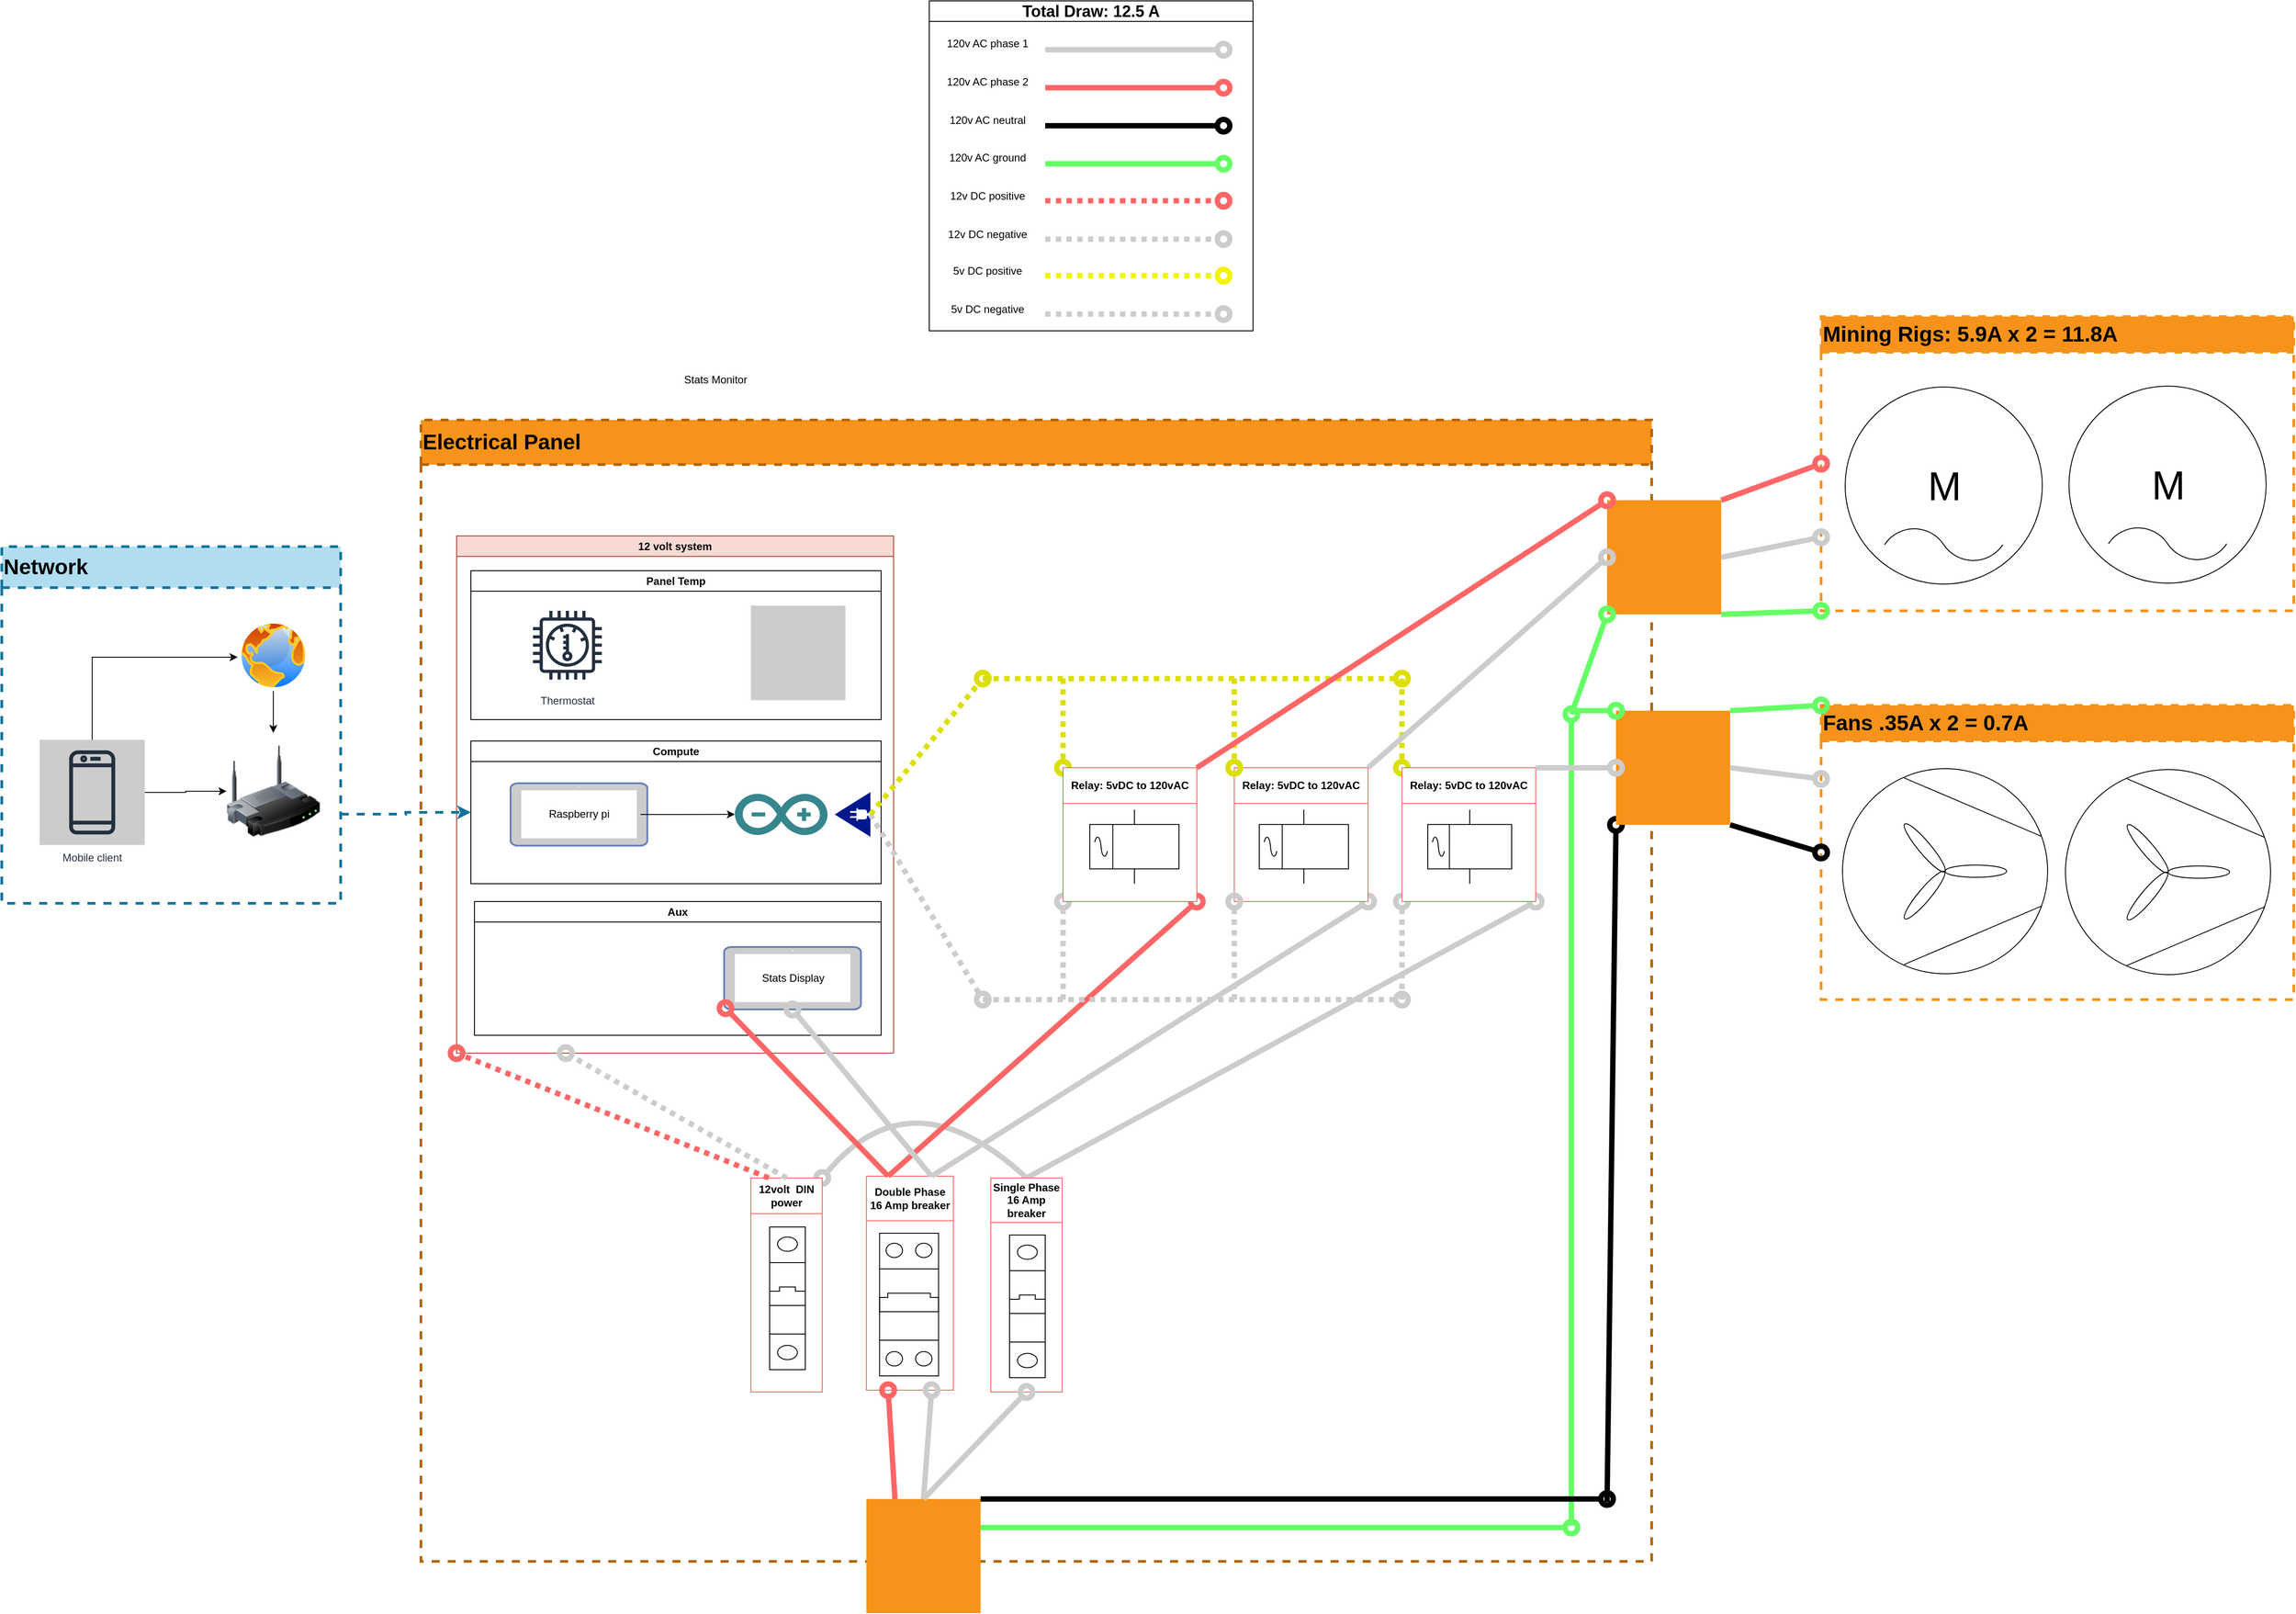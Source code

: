 <mxfile version="22.1.8" type="github">
  <diagram name="Page-1" id="OB3lblQsoEeNs6UiwVJ4">
    <mxGraphModel dx="6115" dy="4398" grid="1" gridSize="10" guides="1" tooltips="1" connect="1" arrows="1" fold="0" page="1" pageScale="1" pageWidth="850" pageHeight="1100" math="0" shadow="0">
      <root>
        <mxCell id="0" />
        <mxCell id="1" parent="0" />
        <mxCell id="lbqxTx1LKzCst7jdHqX2-164" value="&lt;b style=&quot;border-color: var(--border-color); font-size: 18px;&quot;&gt;Total Draw: 12.5 A&lt;/b&gt;" style="swimlane;whiteSpace=wrap;html=1;container=0;swimlaneFillColor=default;movable=0;resizable=0;rotatable=0;deletable=0;editable=0;locked=1;connectable=0;" vertex="1" parent="1">
          <mxGeometry x="-840" y="-1320" width="363" height="370" as="geometry" />
        </mxCell>
        <mxCell id="lbqxTx1LKzCst7jdHqX2-200" value="&lt;font style=&quot;font-size: 24px;&quot;&gt;Electrical Panel&lt;/font&gt;" style="swimlane;whiteSpace=wrap;html=1;dashed=1;strokeColor=#b46504;strokeWidth=3;align=left;swimlaneFillColor=default;startSize=50;fillColor=#F7931A;movable=1;resizable=1;rotatable=1;deletable=1;editable=1;locked=0;connectable=1;" vertex="1" parent="1">
          <mxGeometry x="-1410" y="-850" width="1380" height="1280" as="geometry" />
        </mxCell>
        <mxCell id="lbqxTx1LKzCst7jdHqX2-257" value="" style="edgeStyle=none;orthogonalLoop=1;jettySize=auto;html=1;rounded=0;endArrow=oval;startSize=14;endSize=14;sourcePerimeterSpacing=8;targetPerimeterSpacing=8;curved=1;strokeWidth=6;endFill=0;fillColor=none;strokeColor=#CCCCCC;shadow=0;entryX=1;entryY=0;entryDx=0;entryDy=0;exitX=0.5;exitY=0;exitDx=0;exitDy=0;" edge="1" parent="lbqxTx1LKzCst7jdHqX2-200" source="lbqxTx1LKzCst7jdHqX2-246" target="lbqxTx1LKzCst7jdHqX2-225">
          <mxGeometry width="140" relative="1" as="geometry">
            <mxPoint x="284" y="830" as="sourcePoint" />
            <mxPoint x="70" y="600" as="targetPoint" />
            <Array as="points">
              <mxPoint x="550" y="730" />
            </Array>
          </mxGeometry>
        </mxCell>
        <mxCell id="lbqxTx1LKzCst7jdHqX2-222" value="12 volt system" style="swimlane;whiteSpace=wrap;html=1;strokeColor=#ae4132;fillColor=#fad9d5;swimlaneFillColor=default;movable=1;resizable=1;rotatable=1;deletable=1;editable=1;locked=0;connectable=1;" vertex="1" parent="lbqxTx1LKzCst7jdHqX2-200">
          <mxGeometry x="40" y="130" width="490" height="580" as="geometry" />
        </mxCell>
        <mxCell id="lbqxTx1LKzCst7jdHqX2-198" value="Panel Temp" style="swimlane;whiteSpace=wrap;html=1;container=0;" vertex="1" parent="lbqxTx1LKzCst7jdHqX2-222">
          <mxGeometry x="16" y="39" width="460" height="167.05" as="geometry" />
        </mxCell>
        <mxCell id="lbqxTx1LKzCst7jdHqX2-199" value="Thermostat" style="sketch=0;outlineConnect=0;fontColor=#232F3E;gradientColor=none;strokeColor=#232F3E;fillColor=#ffffff;dashed=0;verticalLabelPosition=bottom;verticalAlign=top;align=center;html=1;fontSize=12;fontStyle=0;aspect=fixed;shape=mxgraph.aws4.resourceIcon;resIcon=mxgraph.aws4.thermostat;container=0;" vertex="1" parent="lbqxTx1LKzCst7jdHqX2-198">
          <mxGeometry x="60" y="35.3" width="96.45" height="96.45" as="geometry" />
        </mxCell>
        <mxCell id="lbqxTx1LKzCst7jdHqX2-175" value="" style="shape=image;html=1;verticalAlign=top;verticalLabelPosition=bottom;labelBackgroundColor=#ffffff;imageAspect=0;aspect=fixed;image=https://cdn1.iconfinder.com/data/icons/bootstrap-vol-2/16/fan-128.png;imageBackground=#CCCCCC;container=0;" vertex="1" parent="lbqxTx1LKzCst7jdHqX2-198">
          <mxGeometry x="314" y="39.22" width="106" height="106" as="geometry" />
        </mxCell>
        <mxCell id="lbqxTx1LKzCst7jdHqX2-197" value="" style="group" vertex="1" connectable="0" parent="lbqxTx1LKzCst7jdHqX2-222">
          <mxGeometry x="16" y="230" width="460" height="160" as="geometry" />
        </mxCell>
        <mxCell id="lbqxTx1LKzCst7jdHqX2-112" value="" style="dashed=0;outlineConnect=0;html=1;align=center;labelPosition=center;verticalLabelPosition=bottom;verticalAlign=top;shape=mxgraph.weblogos.arduino;fillColor=#36868D;strokeColor=none" vertex="1" parent="lbqxTx1LKzCst7jdHqX2-197">
          <mxGeometry x="296" y="59.24" width="103.93" height="46.24" as="geometry" />
        </mxCell>
        <mxCell id="lbqxTx1LKzCst7jdHqX2-193" value="Compute" style="swimlane;whiteSpace=wrap;html=1;" vertex="1" parent="lbqxTx1LKzCst7jdHqX2-197">
          <mxGeometry width="460.0" height="160" as="geometry" />
        </mxCell>
        <mxCell id="lbqxTx1LKzCst7jdHqX2-191" value="" style="sketch=0;aspect=fixed;pointerEvents=1;shadow=0;dashed=0;html=1;strokeColor=none;labelPosition=center;verticalLabelPosition=bottom;verticalAlign=top;align=center;fillColor=#00188D;shape=mxgraph.mscae.enterprise.plug_and_play;rotation=-180;" vertex="1" parent="lbqxTx1LKzCst7jdHqX2-193">
          <mxGeometry x="408.0" y="57.36" width="40" height="50" as="geometry" />
        </mxCell>
        <mxCell id="lbqxTx1LKzCst7jdHqX2-182" value="" style="group" vertex="1" connectable="0" parent="lbqxTx1LKzCst7jdHqX2-197">
          <mxGeometry x="44.511" y="47.36" width="153.333" height="70" as="geometry" />
        </mxCell>
        <mxCell id="lbqxTx1LKzCst7jdHqX2-180" value="" style="fontColor=#0066CC;verticalAlign=top;verticalLabelPosition=bottom;labelPosition=center;align=center;html=1;outlineConnect=0;fillColor=#CCCCCC;strokeColor=#6881B3;gradientColor=none;gradientDirection=north;strokeWidth=2;shape=mxgraph.networks.tablet;movable=1;resizable=1;rotatable=1;deletable=1;editable=1;locked=0;connectable=1;" vertex="1" parent="lbqxTx1LKzCst7jdHqX2-182">
          <mxGeometry width="153.333" height="70" as="geometry" />
        </mxCell>
        <mxCell id="lbqxTx1LKzCst7jdHqX2-181" value="Raspberry pi" style="text;html=1;align=center;verticalAlign=middle;resizable=1;points=[];autosize=1;strokeColor=none;fillColor=none;movable=1;rotatable=1;deletable=1;editable=1;locked=0;connectable=1;" vertex="1" parent="lbqxTx1LKzCst7jdHqX2-182">
          <mxGeometry x="7.667" y="20" width="138.0" height="30" as="geometry" />
        </mxCell>
        <mxCell id="lbqxTx1LKzCst7jdHqX2-183" style="edgeStyle=orthogonalEdgeStyle;rounded=0;orthogonalLoop=1;jettySize=auto;html=1;" edge="1" parent="lbqxTx1LKzCst7jdHqX2-197" source="lbqxTx1LKzCst7jdHqX2-181" target="lbqxTx1LKzCst7jdHqX2-112">
          <mxGeometry relative="1" as="geometry" />
        </mxCell>
        <mxCell id="lbqxTx1LKzCst7jdHqX2-232" value="" style="group" vertex="1" connectable="0" parent="lbqxTx1LKzCst7jdHqX2-222">
          <mxGeometry x="20" y="410" width="456" height="150" as="geometry" />
        </mxCell>
        <mxCell id="lbqxTx1LKzCst7jdHqX2-228" value="Aux" style="swimlane;whiteSpace=wrap;html=1;" vertex="1" parent="lbqxTx1LKzCst7jdHqX2-232">
          <mxGeometry width="456.0" height="150" as="geometry" />
        </mxCell>
        <mxCell id="lbqxTx1LKzCst7jdHqX2-286" value="" style="group" vertex="1" connectable="0" parent="lbqxTx1LKzCst7jdHqX2-228">
          <mxGeometry x="280.001" y="51" width="153.333" height="70" as="geometry" />
        </mxCell>
        <mxCell id="lbqxTx1LKzCst7jdHqX2-287" value="" style="fontColor=#0066CC;verticalAlign=top;verticalLabelPosition=bottom;labelPosition=center;align=center;html=1;outlineConnect=0;fillColor=#CCCCCC;strokeColor=#6881B3;gradientColor=none;gradientDirection=north;strokeWidth=2;shape=mxgraph.networks.tablet;movable=1;resizable=1;rotatable=1;deletable=1;editable=1;locked=0;connectable=1;" vertex="1" parent="lbqxTx1LKzCst7jdHqX2-286">
          <mxGeometry width="153.333" height="70" as="geometry" />
        </mxCell>
        <mxCell id="lbqxTx1LKzCst7jdHqX2-288" value="Stats Display" style="text;html=1;align=center;verticalAlign=middle;resizable=1;points=[];autosize=1;strokeColor=none;fillColor=none;movable=1;rotatable=1;deletable=1;editable=1;locked=0;connectable=1;" vertex="1" parent="lbqxTx1LKzCst7jdHqX2-286">
          <mxGeometry x="31.667" y="20" width="90" height="30" as="geometry" />
        </mxCell>
        <mxCell id="lbqxTx1LKzCst7jdHqX2-53" value="" style="edgeStyle=none;orthogonalLoop=1;jettySize=auto;html=1;rounded=0;endArrow=oval;startSize=14;endSize=14;sourcePerimeterSpacing=8;targetPerimeterSpacing=8;curved=1;strokeWidth=6;endFill=0;strokeColor=#CCCCCC;fillColor=#f5f5f5;dashed=1;entryX=0;entryY=1;entryDx=0;entryDy=0;dashPattern=1 1;" edge="1" parent="lbqxTx1LKzCst7jdHqX2-200" target="lbqxTx1LKzCst7jdHqX2-260">
          <mxGeometry width="140" relative="1" as="geometry">
            <mxPoint x="720" y="650" as="sourcePoint" />
            <mxPoint x="920" y="781.76" as="targetPoint" />
            <Array as="points" />
          </mxGeometry>
        </mxCell>
        <mxCell id="lbqxTx1LKzCst7jdHqX2-55" value="" style="edgeStyle=none;orthogonalLoop=1;jettySize=auto;html=1;rounded=0;endArrow=oval;startSize=14;endSize=14;sourcePerimeterSpacing=8;targetPerimeterSpacing=8;curved=1;strokeWidth=6;endFill=0;strokeColor=#CCCCCC;fillColor=#f5f5f5;dashed=1;entryX=0;entryY=1;entryDx=0;entryDy=0;dashPattern=1 1;" edge="1" parent="lbqxTx1LKzCst7jdHqX2-200" target="lbqxTx1LKzCst7jdHqX2-275">
          <mxGeometry width="140" relative="1" as="geometry">
            <mxPoint x="1100" y="650" as="sourcePoint" />
            <mxPoint x="1316" y="671.76" as="targetPoint" />
            <Array as="points" />
          </mxGeometry>
        </mxCell>
        <mxCell id="lbqxTx1LKzCst7jdHqX2-56" value="" style="edgeStyle=none;orthogonalLoop=1;jettySize=auto;html=1;rounded=0;endArrow=oval;startSize=14;endSize=14;sourcePerimeterSpacing=8;targetPerimeterSpacing=8;curved=1;strokeWidth=6;endFill=0;strokeColor=#DCDF01;fillColor=#f5f5f5;dashed=1;entryX=0;entryY=0;entryDx=0;entryDy=0;dashPattern=1 1;" edge="1" parent="lbqxTx1LKzCst7jdHqX2-200" target="lbqxTx1LKzCst7jdHqX2-260">
          <mxGeometry width="140" relative="1" as="geometry">
            <mxPoint x="720" y="290" as="sourcePoint" />
            <mxPoint x="818" y="740.76" as="targetPoint" />
            <Array as="points" />
          </mxGeometry>
        </mxCell>
        <mxCell id="lbqxTx1LKzCst7jdHqX2-60" value="" style="edgeStyle=none;orthogonalLoop=1;jettySize=auto;html=1;rounded=0;endArrow=oval;startSize=14;endSize=14;sourcePerimeterSpacing=8;targetPerimeterSpacing=8;curved=1;strokeWidth=6;endFill=0;strokeColor=#DCDF01;fillColor=#f5f5f5;dashed=1;entryX=0;entryY=0;entryDx=0;entryDy=0;dashPattern=1 1;" edge="1" parent="lbqxTx1LKzCst7jdHqX2-200" target="lbqxTx1LKzCst7jdHqX2-275">
          <mxGeometry width="140" relative="1" as="geometry">
            <mxPoint x="1100" y="290" as="sourcePoint" />
            <mxPoint x="1214" y="671.76" as="targetPoint" />
            <Array as="points" />
          </mxGeometry>
        </mxCell>
        <mxCell id="lbqxTx1LKzCst7jdHqX2-41" value="" style="edgeStyle=none;orthogonalLoop=1;jettySize=auto;html=1;rounded=0;endArrow=oval;startSize=14;endSize=14;sourcePerimeterSpacing=8;targetPerimeterSpacing=8;curved=1;strokeWidth=6;endFill=0;fillColor=none;strokeColor=#CCCCCC;shadow=0;exitX=0.5;exitY=0;exitDx=0;exitDy=0;entryX=1;entryY=1;entryDx=0;entryDy=0;" edge="1" parent="lbqxTx1LKzCst7jdHqX2-200" source="lbqxTx1LKzCst7jdHqX2-246" target="lbqxTx1LKzCst7jdHqX2-275">
          <mxGeometry width="140" relative="1" as="geometry">
            <mxPoint x="1294.91" y="943" as="sourcePoint" />
            <mxPoint x="1190" y="580" as="targetPoint" />
            <Array as="points" />
          </mxGeometry>
        </mxCell>
        <mxCell id="lbqxTx1LKzCst7jdHqX2-245" value="" style="group" vertex="1" connectable="0" parent="lbqxTx1LKzCst7jdHqX2-200">
          <mxGeometry x="639" y="850" width="80" height="240" as="geometry" />
        </mxCell>
        <mxCell id="lbqxTx1LKzCst7jdHqX2-246" value="Single Phase&lt;br&gt;16 Amp breaker" style="swimlane;whiteSpace=wrap;html=1;startSize=50;fillColor=default;strokeColor=#FF6666;swimlaneFillColor=default;" vertex="1" parent="lbqxTx1LKzCst7jdHqX2-245">
          <mxGeometry width="80" height="240" as="geometry" />
        </mxCell>
        <mxCell id="lbqxTx1LKzCst7jdHqX2-247" value="" style="verticalLabelPosition=bottom;dashed=0;shadow=0;html=1;align=center;verticalAlign=top;shape=mxgraph.cabinets.cb_1p;fillColor=default;strokeColor=default;swimlaneFillColor=default;" vertex="1" parent="lbqxTx1LKzCst7jdHqX2-245">
          <mxGeometry x="21" y="64" width="40" height="160" as="geometry" />
        </mxCell>
        <mxCell id="lbqxTx1LKzCst7jdHqX2-248" value="0" style="group" vertex="1" connectable="0" parent="lbqxTx1LKzCst7jdHqX2-200">
          <mxGeometry x="497.52" y="848" width="97.48" height="240" as="geometry" />
        </mxCell>
        <mxCell id="lbqxTx1LKzCst7jdHqX2-249" value="Double Phase&lt;br&gt;16 Amp breaker" style="swimlane;whiteSpace=wrap;html=1;startSize=50;fillColor=default;strokeColor=#FF6666;swimlaneFillColor=default;" vertex="1" parent="lbqxTx1LKzCst7jdHqX2-248">
          <mxGeometry x="2" width="97.48" height="240" as="geometry" />
        </mxCell>
        <mxCell id="lbqxTx1LKzCst7jdHqX2-37" value="" style="edgeStyle=none;orthogonalLoop=1;jettySize=auto;html=1;rounded=0;endArrow=oval;startSize=14;endSize=14;sourcePerimeterSpacing=8;targetPerimeterSpacing=8;curved=1;strokeWidth=6;endFill=0;fillColor=none;strokeColor=#FF6666;shadow=0;exitX=0.25;exitY=0;exitDx=0;exitDy=0;entryX=1;entryY=1;entryDx=0;entryDy=0;" edge="1" parent="lbqxTx1LKzCst7jdHqX2-200" source="lbqxTx1LKzCst7jdHqX2-249" target="lbqxTx1LKzCst7jdHqX2-260">
          <mxGeometry width="140" relative="1" as="geometry">
            <mxPoint x="950" y="975" as="sourcePoint" />
            <mxPoint x="760" y="590" as="targetPoint" />
            <Array as="points" />
          </mxGeometry>
        </mxCell>
        <mxCell id="lbqxTx1LKzCst7jdHqX2-38" value="" style="edgeStyle=none;orthogonalLoop=1;jettySize=auto;html=1;rounded=0;endArrow=oval;startSize=14;endSize=14;sourcePerimeterSpacing=8;targetPerimeterSpacing=8;curved=1;strokeWidth=6;endFill=0;fillColor=none;strokeColor=#CCCCCC;shadow=0;exitX=0.75;exitY=0;exitDx=0;exitDy=0;entryX=1;entryY=1;entryDx=0;entryDy=0;" edge="1" parent="lbqxTx1LKzCst7jdHqX2-200" source="lbqxTx1LKzCst7jdHqX2-249" target="lbqxTx1LKzCst7jdHqX2-271">
          <mxGeometry width="140" relative="1" as="geometry">
            <mxPoint x="990" y="980" as="sourcePoint" />
            <mxPoint x="1100" y="880" as="targetPoint" />
            <Array as="points" />
          </mxGeometry>
        </mxCell>
        <mxCell id="lbqxTx1LKzCst7jdHqX2-241" value="" style="group" vertex="1" connectable="0" parent="lbqxTx1LKzCst7jdHqX2-200">
          <mxGeometry x="370" y="850" width="80" height="240" as="geometry" />
        </mxCell>
        <mxCell id="lbqxTx1LKzCst7jdHqX2-225" value="12volt&amp;nbsp; DIN power" style="swimlane;whiteSpace=wrap;html=1;startSize=40;fillColor=default;strokeColor=#FF6666;swimlaneFillColor=default;" vertex="1" parent="lbqxTx1LKzCst7jdHqX2-241">
          <mxGeometry width="80" height="240" as="geometry" />
        </mxCell>
        <mxCell id="lbqxTx1LKzCst7jdHqX2-238" value="" style="verticalLabelPosition=bottom;dashed=0;shadow=0;html=1;align=center;verticalAlign=top;shape=mxgraph.cabinets.cb_1p;fillColor=default;strokeColor=default;swimlaneFillColor=default;" vertex="1" parent="lbqxTx1LKzCst7jdHqX2-241">
          <mxGeometry x="21" y="55" width="40" height="160" as="geometry" />
        </mxCell>
        <mxCell id="lbqxTx1LKzCst7jdHqX2-258" value="" style="edgeStyle=none;orthogonalLoop=1;jettySize=auto;html=1;rounded=0;endArrow=oval;startSize=14;endSize=14;sourcePerimeterSpacing=8;targetPerimeterSpacing=8;curved=1;strokeWidth=6;endFill=0;strokeColor=#FF6666;fillColor=#f5f5f5;dashed=1;dashPattern=1 1;exitX=0.25;exitY=0;exitDx=0;exitDy=0;entryX=0;entryY=1;entryDx=0;entryDy=0;" edge="1" parent="lbqxTx1LKzCst7jdHqX2-200" source="lbqxTx1LKzCst7jdHqX2-225" target="lbqxTx1LKzCst7jdHqX2-222">
          <mxGeometry width="140" relative="1" as="geometry">
            <mxPoint x="90" y="790" as="sourcePoint" />
            <mxPoint x="120" y="680" as="targetPoint" />
            <Array as="points" />
          </mxGeometry>
        </mxCell>
        <mxCell id="lbqxTx1LKzCst7jdHqX2-259" value="" style="edgeStyle=none;orthogonalLoop=1;jettySize=auto;html=1;rounded=0;endArrow=oval;startSize=14;endSize=14;sourcePerimeterSpacing=8;targetPerimeterSpacing=8;curved=1;strokeWidth=6;endFill=0;strokeColor=#CCCCCC;fillColor=#f5f5f5;dashed=1;dashPattern=1 1;exitX=0.5;exitY=0;exitDx=0;exitDy=0;entryX=0.25;entryY=1;entryDx=0;entryDy=0;" edge="1" parent="lbqxTx1LKzCst7jdHqX2-200" source="lbqxTx1LKzCst7jdHqX2-225" target="lbqxTx1LKzCst7jdHqX2-222">
          <mxGeometry width="140" relative="1" as="geometry">
            <mxPoint x="200" y="735.88" as="sourcePoint" />
            <mxPoint x="160" y="670" as="targetPoint" />
            <Array as="points" />
          </mxGeometry>
        </mxCell>
        <mxCell id="lbqxTx1LKzCst7jdHqX2-260" value="Relay: 5vDC to 120vAC" style="swimlane;whiteSpace=wrap;html=1;startSize=40;swimlaneFillColor=default;strokeColor=#FF6666;" vertex="1" parent="lbqxTx1LKzCst7jdHqX2-200">
          <mxGeometry x="720" y="390" width="150" height="150" as="geometry" />
        </mxCell>
        <mxCell id="lbqxTx1LKzCst7jdHqX2-271" value="Relay: 5vDC to 120vAC" style="swimlane;whiteSpace=wrap;html=1;startSize=40;swimlaneFillColor=default;strokeColor=#FF6666;" vertex="1" parent="lbqxTx1LKzCst7jdHqX2-200">
          <mxGeometry x="912" y="390" width="150" height="150" as="geometry" />
        </mxCell>
        <mxCell id="lbqxTx1LKzCst7jdHqX2-272" value="" style="pointerEvents=1;verticalLabelPosition=bottom;shadow=0;dashed=0;align=center;html=1;verticalAlign=top;shape=mxgraph.electrical.electro-mechanical.relay;swimlaneFillColor=default;strokeColor=#000000;" vertex="1" parent="lbqxTx1LKzCst7jdHqX2-200">
          <mxGeometry x="940" y="437" width="100" height="83" as="geometry" />
        </mxCell>
        <mxCell id="lbqxTx1LKzCst7jdHqX2-273" value="" style="edgeStyle=none;orthogonalLoop=1;jettySize=auto;html=1;rounded=0;endArrow=oval;startSize=14;endSize=14;sourcePerimeterSpacing=8;targetPerimeterSpacing=8;curved=1;strokeWidth=6;endFill=0;strokeColor=#DCDF01;fillColor=#f5f5f5;dashed=1;entryX=0;entryY=0;entryDx=0;entryDy=0;dashPattern=1 1;" edge="1" parent="lbqxTx1LKzCst7jdHqX2-200" target="lbqxTx1LKzCst7jdHqX2-271">
          <mxGeometry width="140" relative="1" as="geometry">
            <mxPoint x="912" y="290" as="sourcePoint" />
            <mxPoint x="922" y="330" as="targetPoint" />
            <Array as="points" />
          </mxGeometry>
        </mxCell>
        <mxCell id="lbqxTx1LKzCst7jdHqX2-274" value="" style="edgeStyle=none;orthogonalLoop=1;jettySize=auto;html=1;rounded=0;endArrow=oval;startSize=14;endSize=14;sourcePerimeterSpacing=8;targetPerimeterSpacing=8;curved=1;strokeWidth=6;endFill=0;strokeColor=#CCCCCC;fillColor=#f5f5f5;dashed=1;entryX=0;entryY=1;entryDx=0;entryDy=0;dashPattern=1 1;" edge="1" parent="lbqxTx1LKzCst7jdHqX2-200" target="lbqxTx1LKzCst7jdHqX2-271">
          <mxGeometry width="140" relative="1" as="geometry">
            <mxPoint x="912" y="650" as="sourcePoint" />
            <mxPoint x="712" y="550" as="targetPoint" />
            <Array as="points" />
          </mxGeometry>
        </mxCell>
        <mxCell id="lbqxTx1LKzCst7jdHqX2-275" value="Relay: 5vDC to 120vAC" style="swimlane;whiteSpace=wrap;html=1;startSize=40;swimlaneFillColor=default;strokeColor=#FF6666;" vertex="1" parent="lbqxTx1LKzCst7jdHqX2-200">
          <mxGeometry x="1100" y="390" width="150" height="150" as="geometry" />
        </mxCell>
        <mxCell id="lbqxTx1LKzCst7jdHqX2-276" value="" style="pointerEvents=1;verticalLabelPosition=bottom;shadow=0;dashed=0;align=center;html=1;verticalAlign=top;shape=mxgraph.electrical.electro-mechanical.relay;swimlaneFillColor=default;strokeColor=#000000;" vertex="1" parent="lbqxTx1LKzCst7jdHqX2-200">
          <mxGeometry x="1129" y="437" width="94" height="83" as="geometry" />
        </mxCell>
        <mxCell id="lbqxTx1LKzCst7jdHqX2-277" value="" style="edgeStyle=none;orthogonalLoop=1;jettySize=auto;html=1;rounded=0;endArrow=oval;startSize=14;endSize=14;sourcePerimeterSpacing=8;targetPerimeterSpacing=8;curved=1;strokeWidth=6;endFill=0;strokeColor=#DCDF01;fillColor=#f5f5f5;dashed=1;dashPattern=1 1;" edge="1" parent="lbqxTx1LKzCst7jdHqX2-200">
          <mxGeometry width="140" relative="1" as="geometry">
            <mxPoint x="630" y="290" as="sourcePoint" />
            <mxPoint x="1100" y="290" as="targetPoint" />
            <Array as="points" />
          </mxGeometry>
        </mxCell>
        <mxCell id="lbqxTx1LKzCst7jdHqX2-278" value="" style="edgeStyle=none;orthogonalLoop=1;jettySize=auto;html=1;rounded=0;endArrow=oval;startSize=14;endSize=14;sourcePerimeterSpacing=8;targetPerimeterSpacing=8;curved=1;strokeWidth=6;endFill=0;strokeColor=#CCCCCC;fillColor=#f5f5f5;dashed=1;dashPattern=1 1;" edge="1" parent="lbqxTx1LKzCst7jdHqX2-200">
          <mxGeometry width="140" relative="1" as="geometry">
            <mxPoint x="630" y="650" as="sourcePoint" />
            <mxPoint x="1100" y="650" as="targetPoint" />
            <Array as="points" />
          </mxGeometry>
        </mxCell>
        <mxCell id="lbqxTx1LKzCst7jdHqX2-279" value="" style="edgeStyle=none;orthogonalLoop=1;jettySize=auto;html=1;rounded=0;endArrow=oval;startSize=14;endSize=14;sourcePerimeterSpacing=8;targetPerimeterSpacing=8;curved=1;strokeWidth=6;endFill=0;strokeColor=#CCCCCC;fillColor=#f5f5f5;dashed=1;dashPattern=1 1;exitX=0;exitY=0.5;exitDx=0;exitDy=0;exitPerimeter=0;" edge="1" parent="lbqxTx1LKzCst7jdHqX2-200" source="lbqxTx1LKzCst7jdHqX2-191">
          <mxGeometry width="140" relative="1" as="geometry">
            <mxPoint x="730" y="660" as="sourcePoint" />
            <mxPoint x="630" y="650" as="targetPoint" />
            <Array as="points" />
          </mxGeometry>
        </mxCell>
        <mxCell id="lbqxTx1LKzCst7jdHqX2-280" value="" style="edgeStyle=none;orthogonalLoop=1;jettySize=auto;html=1;rounded=0;endArrow=oval;startSize=14;endSize=14;sourcePerimeterSpacing=8;targetPerimeterSpacing=8;curved=1;strokeWidth=6;endFill=0;strokeColor=#DCDF01;fillColor=#f5f5f5;dashed=1;dashPattern=1 1;exitX=0;exitY=0.5;exitDx=0;exitDy=0;exitPerimeter=0;" edge="1" parent="lbqxTx1LKzCst7jdHqX2-200" source="lbqxTx1LKzCst7jdHqX2-191">
          <mxGeometry width="140" relative="1" as="geometry">
            <mxPoint x="640" y="300" as="sourcePoint" />
            <mxPoint x="630" y="290" as="targetPoint" />
            <Array as="points" />
          </mxGeometry>
        </mxCell>
        <mxCell id="lbqxTx1LKzCst7jdHqX2-289" value="" style="edgeStyle=none;orthogonalLoop=1;jettySize=auto;html=1;rounded=0;endArrow=oval;startSize=14;endSize=14;sourcePerimeterSpacing=8;targetPerimeterSpacing=8;curved=1;strokeWidth=6;endFill=0;fillColor=none;strokeColor=#FF6666;shadow=0;entryX=0.01;entryY=0.98;entryDx=0;entryDy=0;entryPerimeter=0;exitX=0.25;exitY=0;exitDx=0;exitDy=0;" edge="1" parent="lbqxTx1LKzCst7jdHqX2-200" source="lbqxTx1LKzCst7jdHqX2-249" target="lbqxTx1LKzCst7jdHqX2-287">
          <mxGeometry width="140" relative="1" as="geometry">
            <mxPoint x="270" y="840" as="sourcePoint" />
            <mxPoint x="880" y="550" as="targetPoint" />
            <Array as="points" />
          </mxGeometry>
        </mxCell>
        <mxCell id="lbqxTx1LKzCst7jdHqX2-290" value="" style="edgeStyle=none;orthogonalLoop=1;jettySize=auto;html=1;rounded=0;endArrow=oval;startSize=14;endSize=14;sourcePerimeterSpacing=8;targetPerimeterSpacing=8;curved=1;strokeWidth=6;endFill=0;fillColor=none;strokeColor=#CCCCCC;shadow=0;entryX=0.5;entryY=1;entryDx=0;entryDy=0;entryPerimeter=0;exitX=0.75;exitY=0;exitDx=0;exitDy=0;" edge="1" parent="lbqxTx1LKzCst7jdHqX2-200" source="lbqxTx1LKzCst7jdHqX2-249" target="lbqxTx1LKzCst7jdHqX2-287">
          <mxGeometry width="140" relative="1" as="geometry">
            <mxPoint x="320" y="830" as="sourcePoint" />
            <mxPoint x="1072" y="550" as="targetPoint" />
            <Array as="points" />
          </mxGeometry>
        </mxCell>
        <mxCell id="lbqxTx1LKzCst7jdHqX2-234" value="" style="shape=image;html=1;verticalAlign=top;verticalLabelPosition=bottom;imageAspect=0;aspect=fixed;image=https://cdn1.iconfinder.com/data/icons/science-technology-outline-24-px/24/Electrical_plug_plug_plug_connector_plug_in_power_plug-128.png;imageBackground=#F7931A;" vertex="1" parent="lbqxTx1LKzCst7jdHqX2-200">
          <mxGeometry x="499.52" y="1210" width="128" height="128" as="geometry" />
        </mxCell>
        <mxCell id="lbqxTx1LKzCst7jdHqX2-18" value="" style="edgeStyle=none;orthogonalLoop=1;jettySize=auto;html=1;rounded=0;endArrow=oval;startSize=14;endSize=14;sourcePerimeterSpacing=8;targetPerimeterSpacing=8;curved=1;strokeWidth=6;endFill=0;fillColor=none;strokeColor=#CCCCCC;shadow=0;entryX=0.75;entryY=1;entryDx=0;entryDy=0;exitX=0.5;exitY=0;exitDx=0;exitDy=0;" edge="1" parent="lbqxTx1LKzCst7jdHqX2-200" source="lbqxTx1LKzCst7jdHqX2-234" target="lbqxTx1LKzCst7jdHqX2-249">
          <mxGeometry width="140" relative="1" as="geometry">
            <mxPoint x="990" y="1270" as="sourcePoint" />
            <mxPoint x="991" y="1170" as="targetPoint" />
            <Array as="points" />
          </mxGeometry>
        </mxCell>
        <mxCell id="lbqxTx1LKzCst7jdHqX2-16" value="" style="edgeStyle=none;orthogonalLoop=1;jettySize=auto;html=1;rounded=0;endArrow=oval;startSize=14;endSize=14;sourcePerimeterSpacing=8;targetPerimeterSpacing=8;curved=1;strokeWidth=6;endFill=0;fillColor=none;strokeColor=#FF6666;shadow=0;entryX=0.25;entryY=1;entryDx=0;entryDy=0;exitX=0.25;exitY=0;exitDx=0;exitDy=0;" edge="1" parent="lbqxTx1LKzCst7jdHqX2-200" source="lbqxTx1LKzCst7jdHqX2-234" target="lbqxTx1LKzCst7jdHqX2-249">
          <mxGeometry width="140" relative="1" as="geometry">
            <mxPoint x="950" y="1230" as="sourcePoint" />
            <mxPoint x="950" y="1170" as="targetPoint" />
            <Array as="points" />
          </mxGeometry>
        </mxCell>
        <mxCell id="lbqxTx1LKzCst7jdHqX2-21" value="" style="edgeStyle=none;orthogonalLoop=1;jettySize=auto;html=1;rounded=0;endArrow=oval;startSize=14;endSize=14;sourcePerimeterSpacing=8;targetPerimeterSpacing=8;curved=1;strokeWidth=6;endFill=0;fillColor=none;strokeColor=#CCCCCC;shadow=0;entryX=0.5;entryY=1;entryDx=0;entryDy=0;exitX=0.5;exitY=0;exitDx=0;exitDy=0;" edge="1" parent="lbqxTx1LKzCst7jdHqX2-200" source="lbqxTx1LKzCst7jdHqX2-234" target="lbqxTx1LKzCst7jdHqX2-246">
          <mxGeometry width="140" relative="1" as="geometry">
            <mxPoint x="1294" y="1270" as="sourcePoint" />
            <mxPoint x="1290" y="1150" as="targetPoint" />
            <Array as="points" />
          </mxGeometry>
        </mxCell>
        <mxCell id="lbqxTx1LKzCst7jdHqX2-46" value="" style="edgeStyle=none;orthogonalLoop=1;jettySize=auto;html=1;rounded=0;endArrow=oval;startSize=14;endSize=14;sourcePerimeterSpacing=8;targetPerimeterSpacing=8;curved=1;strokeWidth=6;endFill=0;strokeColor=#000000;fillColor=#f5f5f5;entryX=0;entryY=1;entryDx=0;entryDy=0;" edge="1" parent="1" target="lbqxTx1LKzCst7jdHqX2-235">
          <mxGeometry width="140" relative="1" as="geometry">
            <mxPoint x="-80" y="363.72" as="sourcePoint" />
            <mxPoint x="-80" y="-480.0" as="targetPoint" />
            <Array as="points" />
          </mxGeometry>
        </mxCell>
        <mxCell id="lbqxTx1LKzCst7jdHqX2-50" value="" style="edgeStyle=none;orthogonalLoop=1;jettySize=auto;html=1;rounded=0;endArrow=oval;startSize=14;endSize=14;sourcePerimeterSpacing=8;targetPerimeterSpacing=8;curved=1;strokeWidth=6;endFill=0;strokeColor=#66FF66;fillColor=#f5f5f5;exitX=1;exitY=0.25;exitDx=0;exitDy=0;" edge="1" parent="1" source="lbqxTx1LKzCst7jdHqX2-234">
          <mxGeometry width="140" relative="1" as="geometry">
            <mxPoint x="12" y="500" as="sourcePoint" />
            <mxPoint x="-120" y="392" as="targetPoint" />
            <Array as="points" />
          </mxGeometry>
        </mxCell>
        <mxCell id="lbqxTx1LKzCst7jdHqX2-233" value="" style="group;movable=1;resizable=1;rotatable=1;deletable=1;editable=1;locked=0;connectable=1;" vertex="1" connectable="0" parent="1">
          <mxGeometry x="-1880" y="-708" width="380" height="400" as="geometry" />
        </mxCell>
        <mxCell id="lbqxTx1LKzCst7jdHqX2-209" value="&lt;font style=&quot;font-size: 24px;&quot;&gt;Network&lt;/font&gt;" style="swimlane;whiteSpace=wrap;html=1;dashed=1;strokeColor=#10739e;strokeWidth=3;align=left;swimlaneFillColor=default;startSize=46;fillColor=#b1ddf0;movable=1;resizable=1;rotatable=1;deletable=1;editable=1;locked=0;connectable=1;" vertex="1" parent="lbqxTx1LKzCst7jdHqX2-233">
          <mxGeometry width="380" height="400" as="geometry" />
        </mxCell>
        <mxCell id="lbqxTx1LKzCst7jdHqX2-188" style="edgeStyle=orthogonalEdgeStyle;rounded=0;orthogonalLoop=1;jettySize=auto;html=1;entryX=0;entryY=0.5;entryDx=0;entryDy=0;movable=1;resizable=1;rotatable=1;deletable=1;editable=1;locked=0;connectable=1;" edge="1" parent="lbqxTx1LKzCst7jdHqX2-233">
          <mxGeometry relative="1" as="geometry">
            <mxPoint x="101.385" y="218.673" as="sourcePoint" />
            <mxPoint x="264.48" y="124.0" as="targetPoint" />
            <Array as="points">
              <mxPoint x="101" y="124" />
            </Array>
          </mxGeometry>
        </mxCell>
        <mxCell id="lbqxTx1LKzCst7jdHqX2-171" value="Mobile client" style="sketch=0;outlineConnect=0;fontColor=#232F3E;gradientColor=none;strokeColor=#232F3E;fillColor=#CCCCCC;dashed=0;verticalLabelPosition=bottom;verticalAlign=top;align=center;html=1;fontSize=12;fontStyle=0;aspect=fixed;shape=mxgraph.aws4.resourceIcon;resIcon=mxgraph.aws4.mobile_client;container=0;movable=1;resizable=1;rotatable=1;deletable=1;editable=1;locked=0;connectable=1;" vertex="1" parent="lbqxTx1LKzCst7jdHqX2-233">
          <mxGeometry x="42.414" y="216.673" width="117.931" height="117.931" as="geometry" />
        </mxCell>
        <mxCell id="lbqxTx1LKzCst7jdHqX2-184" value="" style="image;html=1;image=img/lib/clip_art/networking/Wireless_Router_128x128.png;container=0;movable=1;resizable=1;rotatable=1;deletable=1;editable=1;locked=0;connectable=1;" vertex="1" parent="lbqxTx1LKzCst7jdHqX2-233">
          <mxGeometry x="252.069" y="208.853" width="104.828" height="130.872" as="geometry" />
        </mxCell>
        <mxCell id="lbqxTx1LKzCst7jdHqX2-219" style="edgeStyle=orthogonalEdgeStyle;rounded=0;orthogonalLoop=1;jettySize=auto;html=1;movable=1;resizable=1;rotatable=1;deletable=1;editable=1;locked=0;connectable=1;" edge="1" parent="lbqxTx1LKzCst7jdHqX2-233" source="lbqxTx1LKzCst7jdHqX2-171" target="lbqxTx1LKzCst7jdHqX2-184">
          <mxGeometry relative="1" as="geometry" />
        </mxCell>
        <mxCell id="lbqxTx1LKzCst7jdHqX2-216" value="" style="edgeStyle=orthogonalEdgeStyle;rounded=0;orthogonalLoop=1;jettySize=auto;html=1;movable=1;resizable=1;rotatable=1;deletable=1;editable=1;locked=0;connectable=1;" edge="1" parent="lbqxTx1LKzCst7jdHqX2-233" target="lbqxTx1LKzCst7jdHqX2-215">
          <mxGeometry relative="1" as="geometry">
            <mxPoint x="304.483" y="102.404" as="sourcePoint" />
            <mxPoint x="304" y="209" as="targetPoint" />
          </mxGeometry>
        </mxCell>
        <mxCell id="lbqxTx1LKzCst7jdHqX2-218" style="edgeStyle=orthogonalEdgeStyle;rounded=0;orthogonalLoop=1;jettySize=auto;html=1;movable=1;resizable=1;rotatable=1;deletable=1;editable=1;locked=0;connectable=1;" edge="1" parent="lbqxTx1LKzCst7jdHqX2-233" source="lbqxTx1LKzCst7jdHqX2-215" target="lbqxTx1LKzCst7jdHqX2-184">
          <mxGeometry relative="1" as="geometry" />
        </mxCell>
        <mxCell id="lbqxTx1LKzCst7jdHqX2-215" value="" style="image;aspect=fixed;perimeter=ellipsePerimeter;html=1;align=center;shadow=0;dashed=0;spacingTop=3;image=img/lib/active_directory/internet_globe.svg;movable=1;resizable=1;rotatable=1;deletable=1;editable=1;locked=0;connectable=1;" vertex="1" parent="lbqxTx1LKzCst7jdHqX2-233">
          <mxGeometry x="264.48" y="82" width="80" height="80" as="geometry" />
        </mxCell>
        <mxCell id="lbqxTx1LKzCst7jdHqX2-235" value="" style="shape=image;html=1;verticalAlign=top;verticalLabelPosition=bottom;imageAspect=0;aspect=fixed;image=https://cdn1.iconfinder.com/data/icons/science-technology-outline-24-px/24/Electrical_plug_plug_plug_connector_plug_in_power_plug-128.png;imageBackground=#F7931A;" vertex="1" parent="1">
          <mxGeometry x="-70" y="-524" width="128" height="128" as="geometry" />
        </mxCell>
        <mxCell id="lbqxTx1LKzCst7jdHqX2-251" value="" style="group" vertex="1" connectable="0" parent="1">
          <mxGeometry x="-895.73" y="62" width="70.25" height="160" as="geometry" />
        </mxCell>
        <mxCell id="lbqxTx1LKzCst7jdHqX2-252" value="" style="verticalLabelPosition=bottom;dashed=0;shadow=0;html=1;align=center;verticalAlign=top;shape=mxgraph.cabinets.cb_2p;" vertex="1" parent="lbqxTx1LKzCst7jdHqX2-251">
          <mxGeometry width="66.118" height="160" as="geometry" />
        </mxCell>
        <mxCell id="lbqxTx1LKzCst7jdHqX2-7" value="" style="pointerEvents=1;verticalLabelPosition=bottom;shadow=0;dashed=0;align=center;html=1;verticalAlign=top;shape=mxgraph.electrical.electro-mechanical.relay;swimlaneFillColor=default;strokeColor=#000000;" vertex="1" parent="1">
          <mxGeometry x="-660" y="-413" width="100" height="83" as="geometry" />
        </mxCell>
        <mxCell id="lbqxTx1LKzCst7jdHqX2-236" value="" style="shape=image;html=1;verticalAlign=top;verticalLabelPosition=bottom;imageAspect=0;aspect=fixed;image=https://cdn1.iconfinder.com/data/icons/science-technology-outline-24-px/24/Electrical_plug_plug_plug_connector_plug_in_power_plug-128.png;imageBackground=#F7931A;" vertex="1" parent="1">
          <mxGeometry x="-80" y="-760" width="128" height="128" as="geometry" />
        </mxCell>
        <mxCell id="lbqxTx1LKzCst7jdHqX2-39" value="" style="edgeStyle=none;orthogonalLoop=1;jettySize=auto;html=1;rounded=0;endArrow=oval;startSize=14;endSize=14;sourcePerimeterSpacing=8;targetPerimeterSpacing=8;curved=1;strokeWidth=6;endFill=0;fillColor=none;strokeColor=#FF6666;shadow=0;entryX=0;entryY=0;entryDx=0;entryDy=0;exitX=1;exitY=0;exitDx=0;exitDy=0;" edge="1" parent="1" source="lbqxTx1LKzCst7jdHqX2-260" target="lbqxTx1LKzCst7jdHqX2-236">
          <mxGeometry width="140" relative="1" as="geometry">
            <mxPoint x="-420" y="-310" as="sourcePoint" />
            <mxPoint x="490" y="-439.69" as="targetPoint" />
            <Array as="points" />
          </mxGeometry>
        </mxCell>
        <mxCell id="lbqxTx1LKzCst7jdHqX2-40" value="" style="edgeStyle=none;orthogonalLoop=1;jettySize=auto;html=1;rounded=0;endArrow=oval;startSize=14;endSize=14;sourcePerimeterSpacing=8;targetPerimeterSpacing=8;curved=1;strokeWidth=6;endFill=0;fillColor=none;strokeColor=#CCCCCC;shadow=0;entryX=0;entryY=0.5;entryDx=0;entryDy=0;exitX=1;exitY=0;exitDx=0;exitDy=0;" edge="1" parent="1" source="lbqxTx1LKzCst7jdHqX2-271" target="lbqxTx1LKzCst7jdHqX2-236">
          <mxGeometry width="140" relative="1" as="geometry">
            <mxPoint x="-330" y="-228.24" as="sourcePoint" />
            <mxPoint x="590" y="-439.69" as="targetPoint" />
            <Array as="points" />
          </mxGeometry>
        </mxCell>
        <mxCell id="lbqxTx1LKzCst7jdHqX2-283" value="" style="edgeStyle=none;orthogonalLoop=1;jettySize=auto;html=1;rounded=0;endArrow=oval;startSize=14;endSize=14;sourcePerimeterSpacing=8;targetPerimeterSpacing=8;curved=1;strokeWidth=6;endFill=0;strokeColor=#66FF66;fillColor=#f5f5f5;entryX=0;entryY=0;entryDx=0;entryDy=0;" edge="1" parent="1" target="lbqxTx1LKzCst7jdHqX2-235">
          <mxGeometry width="140" relative="1" as="geometry">
            <mxPoint x="-120" y="-524" as="sourcePoint" />
            <mxPoint x="-110" y="-430" as="targetPoint" />
            <Array as="points" />
          </mxGeometry>
        </mxCell>
        <mxCell id="lbqxTx1LKzCst7jdHqX2-285" value="" style="edgeStyle=none;orthogonalLoop=1;jettySize=auto;html=1;rounded=0;endArrow=oval;startSize=14;endSize=14;sourcePerimeterSpacing=8;targetPerimeterSpacing=8;curved=1;strokeWidth=6;endFill=0;strokeColor=#66FF66;fillColor=#f5f5f5;entryX=0;entryY=1;entryDx=0;entryDy=0;" edge="1" parent="1" target="lbqxTx1LKzCst7jdHqX2-236">
          <mxGeometry width="140" relative="1" as="geometry">
            <mxPoint x="-120" y="-520" as="sourcePoint" />
            <mxPoint x="-70" y="-432" as="targetPoint" />
            <Array as="points" />
          </mxGeometry>
        </mxCell>
        <mxCell id="lbqxTx1LKzCst7jdHqX2-229" value="" style="group" vertex="1" connectable="0" parent="1">
          <mxGeometry x="-1260" y="-1020" width="540" height="250" as="geometry" />
        </mxCell>
        <mxCell id="lbqxTx1LKzCst7jdHqX2-231" value="Stats Monitor" style="text;html=1;align=center;verticalAlign=middle;resizable=1;points=[];autosize=1;strokeColor=none;fillColor=none;movable=1;rotatable=1;deletable=1;editable=1;locked=0;connectable=1;" vertex="1" parent="lbqxTx1LKzCst7jdHqX2-229">
          <mxGeometry x="21.822" y="71.429" width="316.957" height="107.143" as="geometry" />
        </mxCell>
        <mxCell id="lbqxTx1LKzCst7jdHqX2-1" value="" style="edgeStyle=none;orthogonalLoop=1;jettySize=auto;html=1;rounded=0;endArrow=oval;startSize=14;endSize=14;sourcePerimeterSpacing=8;targetPerimeterSpacing=8;curved=1;strokeWidth=6;endFill=0;strokeColor=#000000;fillColor=#f5f5f5;movable=0;resizable=0;rotatable=0;deletable=0;editable=0;locked=1;connectable=0;" edge="1" parent="1">
          <mxGeometry width="140" relative="1" as="geometry">
            <mxPoint x="-710" y="-1180.023" as="sourcePoint" />
            <mxPoint x="-510" y="-1180.023" as="targetPoint" />
            <Array as="points" />
          </mxGeometry>
        </mxCell>
        <mxCell id="lbqxTx1LKzCst7jdHqX2-3" value="" style="edgeStyle=none;orthogonalLoop=1;jettySize=auto;html=1;rounded=0;endArrow=oval;startSize=14;endSize=14;sourcePerimeterSpacing=8;targetPerimeterSpacing=8;curved=1;strokeWidth=6;endFill=0;strokeColor=#FF6666;fillColor=#f5f5f5;movable=0;resizable=0;rotatable=0;deletable=0;editable=0;locked=1;connectable=0;" edge="1" parent="1">
          <mxGeometry width="140" relative="1" as="geometry">
            <mxPoint x="-710" y="-1222.638" as="sourcePoint" />
            <mxPoint x="-510" y="-1222.638" as="targetPoint" />
            <Array as="points" />
          </mxGeometry>
        </mxCell>
        <mxCell id="lbqxTx1LKzCst7jdHqX2-4" value="" style="edgeStyle=none;orthogonalLoop=1;jettySize=auto;html=1;rounded=0;endArrow=oval;startSize=14;endSize=14;sourcePerimeterSpacing=8;targetPerimeterSpacing=8;curved=1;strokeWidth=6;endFill=0;strokeColor=#66FF66;fillColor=#f5f5f5;movable=0;resizable=0;rotatable=0;deletable=0;editable=0;locked=1;connectable=0;" edge="1" parent="1">
          <mxGeometry width="140" relative="1" as="geometry">
            <mxPoint x="-710" y="-1137.408" as="sourcePoint" />
            <mxPoint x="-510" y="-1137.408" as="targetPoint" />
            <Array as="points" />
          </mxGeometry>
        </mxCell>
        <mxCell id="lbqxTx1LKzCst7jdHqX2-11" value="" style="edgeStyle=none;orthogonalLoop=1;jettySize=auto;html=1;rounded=0;endArrow=oval;startSize=14;endSize=14;sourcePerimeterSpacing=8;targetPerimeterSpacing=8;curved=1;strokeWidth=6;endFill=0;fillColor=none;strokeColor=#CCCCCC;shadow=0;movable=0;resizable=0;rotatable=0;deletable=0;editable=0;locked=1;connectable=0;" edge="1" parent="1">
          <mxGeometry width="140" relative="1" as="geometry">
            <mxPoint x="-710" y="-1265.254" as="sourcePoint" />
            <mxPoint x="-510" y="-1265.254" as="targetPoint" />
            <Array as="points" />
          </mxGeometry>
        </mxCell>
        <mxCell id="lbqxTx1LKzCst7jdHqX2-25" value="" style="edgeStyle=none;orthogonalLoop=1;jettySize=auto;html=1;rounded=0;endArrow=oval;startSize=14;endSize=14;sourcePerimeterSpacing=8;targetPerimeterSpacing=8;curved=1;strokeWidth=6;endFill=0;strokeColor=#FF6666;fillColor=#f5f5f5;dashed=1;dashPattern=1 1;movable=0;resizable=0;rotatable=0;deletable=0;editable=0;locked=1;connectable=0;" edge="1" parent="1">
          <mxGeometry width="140" relative="1" as="geometry">
            <mxPoint x="-710" y="-1095.858" as="sourcePoint" />
            <mxPoint x="-510" y="-1095.858" as="targetPoint" />
            <Array as="points" />
          </mxGeometry>
        </mxCell>
        <mxCell id="lbqxTx1LKzCst7jdHqX2-27" value="120v AC phase 1" style="text;html=1;align=center;verticalAlign=middle;resizable=0;points=[];autosize=1;strokeColor=none;fillColor=none;container=0;movable=0;rotatable=0;deletable=0;editable=0;locked=1;connectable=0;" vertex="1" parent="1">
          <mxGeometry x="-830" y="-1286.562" width="110" height="30" as="geometry" />
        </mxCell>
        <mxCell id="lbqxTx1LKzCst7jdHqX2-28" value="120v AC phase 2" style="text;html=1;align=center;verticalAlign=middle;resizable=0;points=[];autosize=1;strokeColor=none;fillColor=none;container=0;movable=0;rotatable=0;deletable=0;editable=0;locked=1;connectable=0;" vertex="1" parent="1">
          <mxGeometry x="-830" y="-1243.946" width="110" height="30" as="geometry" />
        </mxCell>
        <mxCell id="lbqxTx1LKzCst7jdHqX2-29" value="120v AC neutral" style="text;html=1;align=center;verticalAlign=middle;resizable=0;points=[];autosize=1;strokeColor=none;fillColor=none;container=0;movable=0;rotatable=0;deletable=0;editable=0;locked=1;connectable=0;" vertex="1" parent="1">
          <mxGeometry x="-830" y="-1201.331" width="110" height="30" as="geometry" />
        </mxCell>
        <mxCell id="lbqxTx1LKzCst7jdHqX2-30" value="120v AC ground" style="text;html=1;align=center;verticalAlign=middle;resizable=0;points=[];autosize=1;strokeColor=none;fillColor=none;container=0;movable=0;rotatable=0;deletable=0;editable=0;locked=1;connectable=0;" vertex="1" parent="1">
          <mxGeometry x="-830" y="-1158.715" width="110" height="30" as="geometry" />
        </mxCell>
        <mxCell id="lbqxTx1LKzCst7jdHqX2-31" value="12v DC positive" style="text;html=1;align=center;verticalAlign=middle;resizable=0;points=[];autosize=1;strokeColor=none;fillColor=none;container=0;movable=0;rotatable=0;deletable=0;editable=0;locked=1;connectable=0;" vertex="1" parent="1">
          <mxGeometry x="-830" y="-1116.1" width="110" height="30" as="geometry" />
        </mxCell>
        <mxCell id="lbqxTx1LKzCst7jdHqX2-32" value="12v DC negative" style="text;html=1;align=center;verticalAlign=middle;resizable=0;points=[];autosize=1;strokeColor=none;fillColor=none;container=0;movable=0;rotatable=0;deletable=0;editable=0;locked=1;connectable=0;" vertex="1" parent="1">
          <mxGeometry x="-830" y="-1073.485" width="110" height="30" as="geometry" />
        </mxCell>
        <mxCell id="lbqxTx1LKzCst7jdHqX2-44" value="" style="edgeStyle=none;orthogonalLoop=1;jettySize=auto;html=1;rounded=0;endArrow=oval;startSize=14;endSize=14;sourcePerimeterSpacing=8;targetPerimeterSpacing=8;curved=1;strokeWidth=6;endFill=0;strokeColor=#CCCCCC;fillColor=#f5f5f5;dashed=1;dashPattern=1 1;movable=0;resizable=0;rotatable=0;deletable=0;editable=0;locked=1;connectable=0;" edge="1" parent="1">
          <mxGeometry width="140" relative="1" as="geometry">
            <mxPoint x="-710" y="-1052.805" as="sourcePoint" />
            <mxPoint x="-510" y="-1052.805" as="targetPoint" />
            <Array as="points" />
          </mxGeometry>
        </mxCell>
        <mxCell id="lbqxTx1LKzCst7jdHqX2-292" value="" style="edgeStyle=none;orthogonalLoop=1;jettySize=auto;html=1;rounded=0;endArrow=oval;startSize=14;endSize=14;sourcePerimeterSpacing=8;targetPerimeterSpacing=8;curved=1;strokeWidth=6;endFill=0;strokeColor=#f1f500;fillColor=#f5f5f5;dashed=1;dashPattern=1 1;movable=0;resizable=0;rotatable=0;deletable=0;editable=0;locked=1;connectable=0;" edge="1" parent="1">
          <mxGeometry width="140" relative="1" as="geometry">
            <mxPoint x="-710" y="-1011.858" as="sourcePoint" />
            <mxPoint x="-510" y="-1011.858" as="targetPoint" />
            <Array as="points" />
          </mxGeometry>
        </mxCell>
        <mxCell id="lbqxTx1LKzCst7jdHqX2-293" value="5v DC positive" style="text;html=1;align=center;verticalAlign=middle;resizable=0;points=[];autosize=1;strokeColor=none;fillColor=none;container=0;movable=0;rotatable=0;deletable=0;editable=0;locked=1;connectable=0;" vertex="1" parent="1">
          <mxGeometry x="-825" y="-1032.1" width="100" height="30" as="geometry" />
        </mxCell>
        <mxCell id="lbqxTx1LKzCst7jdHqX2-294" value="5v DC negative" style="text;html=1;align=center;verticalAlign=middle;resizable=0;points=[];autosize=1;strokeColor=none;fillColor=none;container=0;movable=0;rotatable=0;deletable=0;editable=0;locked=1;connectable=0;" vertex="1" parent="1">
          <mxGeometry x="-830" y="-989.485" width="110" height="30" as="geometry" />
        </mxCell>
        <mxCell id="lbqxTx1LKzCst7jdHqX2-295" value="" style="edgeStyle=none;orthogonalLoop=1;jettySize=auto;html=1;rounded=0;endArrow=oval;startSize=14;endSize=14;sourcePerimeterSpacing=8;targetPerimeterSpacing=8;curved=1;strokeWidth=6;endFill=0;strokeColor=#CCCCCC;fillColor=#f5f5f5;dashed=1;dashPattern=1 1;movable=0;resizable=0;rotatable=0;deletable=0;editable=0;locked=1;connectable=0;" edge="1" parent="1">
          <mxGeometry width="140" relative="1" as="geometry">
            <mxPoint x="-710" y="-968.806" as="sourcePoint" />
            <mxPoint x="-510" y="-968.806" as="targetPoint" />
            <Array as="points" />
          </mxGeometry>
        </mxCell>
        <mxCell id="lbqxTx1LKzCst7jdHqX2-64" value="" style="edgeStyle=none;orthogonalLoop=1;jettySize=auto;html=1;rounded=0;endArrow=oval;startSize=14;endSize=14;sourcePerimeterSpacing=8;targetPerimeterSpacing=8;curved=1;strokeWidth=6;endFill=0;strokeColor=#66FF66;fillColor=#f5f5f5;" edge="1" parent="1">
          <mxGeometry width="140" relative="1" as="geometry">
            <mxPoint x="-120" y="390" as="sourcePoint" />
            <mxPoint x="-120" y="-520" as="targetPoint" />
            <Array as="points" />
          </mxGeometry>
        </mxCell>
        <mxCell id="lbqxTx1LKzCst7jdHqX2-303" value="&lt;span style=&quot;font-size: 24px;&quot;&gt;Fans .35A x 2 = 0.7A&lt;/span&gt;" style="swimlane;whiteSpace=wrap;html=1;fillColor=#F7931A;swimlaneFillColor=default;dashed=1;strokeColor=#F7931A;strokeWidth=3;align=left;startSize=40;" vertex="1" parent="1">
          <mxGeometry x="160" y="-530" width="530" height="330" as="geometry" />
        </mxCell>
        <mxCell id="lbqxTx1LKzCst7jdHqX2-24" value="" style="verticalLabelPosition=bottom;outlineConnect=0;align=center;dashed=0;html=1;verticalAlign=top;shape=mxgraph.pid2misc.fan;fanType=common;container=0;" vertex="1" parent="lbqxTx1LKzCst7jdHqX2-303">
          <mxGeometry x="24" y="71" width="230" height="230" as="geometry" />
        </mxCell>
        <mxCell id="lbqxTx1LKzCst7jdHqX2-306" value="" style="verticalLabelPosition=bottom;outlineConnect=0;align=center;dashed=0;html=1;verticalAlign=top;shape=mxgraph.pid2misc.fan;fanType=common;container=0;" vertex="1" parent="lbqxTx1LKzCst7jdHqX2-303">
          <mxGeometry x="274" y="72" width="230" height="230" as="geometry" />
        </mxCell>
        <mxCell id="lbqxTx1LKzCst7jdHqX2-307" value="" style="group" vertex="1" connectable="0" parent="1">
          <mxGeometry x="160" y="-966" width="530" height="330" as="geometry" />
        </mxCell>
        <mxCell id="lbqxTx1LKzCst7jdHqX2-301" value="&lt;font style=&quot;font-size: 24px;&quot;&gt;Mining Rigs: 5.9A x 2 = 11.8A&lt;/font&gt;" style="swimlane;whiteSpace=wrap;html=1;fillColor=#F7931A;swimlaneFillColor=default;dashed=1;strokeColor=#F7931A;strokeWidth=3;align=left;startSize=40;" vertex="1" parent="lbqxTx1LKzCst7jdHqX2-307">
          <mxGeometry width="530" height="330" as="geometry" />
        </mxCell>
        <mxCell id="lbqxTx1LKzCst7jdHqX2-79" value="M" style="dashed=0;outlineConnect=0;align=center;html=1;shape=mxgraph.pid.engines.electric_motor_(ac);fontSize=45;" vertex="1" parent="lbqxTx1LKzCst7jdHqX2-307">
          <mxGeometry x="27" y="79" width="221" height="221" as="geometry" />
        </mxCell>
        <mxCell id="lbqxTx1LKzCst7jdHqX2-302" value="M" style="dashed=0;outlineConnect=0;align=center;html=1;shape=mxgraph.pid.engines.electric_motor_(ac);fontSize=45;" vertex="1" parent="lbqxTx1LKzCst7jdHqX2-307">
          <mxGeometry x="278" y="78" width="221" height="221" as="geometry" />
        </mxCell>
        <mxCell id="lbqxTx1LKzCst7jdHqX2-308" value="" style="edgeStyle=none;orthogonalLoop=1;jettySize=auto;html=1;rounded=0;endArrow=oval;startSize=14;endSize=14;sourcePerimeterSpacing=8;targetPerimeterSpacing=8;curved=1;strokeWidth=6;endFill=0;fillColor=none;strokeColor=#FF6666;shadow=0;entryX=0;entryY=0.5;entryDx=0;entryDy=0;exitX=1;exitY=0;exitDx=0;exitDy=0;" edge="1" parent="1" source="lbqxTx1LKzCst7jdHqX2-236" target="lbqxTx1LKzCst7jdHqX2-301">
          <mxGeometry width="140" relative="1" as="geometry">
            <mxPoint x="-530" y="-450" as="sourcePoint" />
            <mxPoint x="-70" y="-750" as="targetPoint" />
            <Array as="points" />
          </mxGeometry>
        </mxCell>
        <mxCell id="lbqxTx1LKzCst7jdHqX2-309" value="" style="edgeStyle=none;orthogonalLoop=1;jettySize=auto;html=1;rounded=0;endArrow=oval;startSize=14;endSize=14;sourcePerimeterSpacing=8;targetPerimeterSpacing=8;curved=1;strokeWidth=6;endFill=0;fillColor=none;strokeColor=#CCCCCC;shadow=0;entryX=0;entryY=0.75;entryDx=0;entryDy=0;exitX=1;exitY=0.5;exitDx=0;exitDy=0;" edge="1" parent="1" source="lbqxTx1LKzCst7jdHqX2-236" target="lbqxTx1LKzCst7jdHqX2-301">
          <mxGeometry width="140" relative="1" as="geometry">
            <mxPoint x="-338" y="-450" as="sourcePoint" />
            <mxPoint x="-70" y="-686" as="targetPoint" />
            <Array as="points" />
          </mxGeometry>
        </mxCell>
        <mxCell id="lbqxTx1LKzCst7jdHqX2-310" value="" style="edgeStyle=none;orthogonalLoop=1;jettySize=auto;html=1;rounded=0;endArrow=oval;startSize=14;endSize=14;sourcePerimeterSpacing=8;targetPerimeterSpacing=8;curved=1;strokeWidth=6;endFill=0;strokeColor=#66FF66;fillColor=#f5f5f5;entryX=0;entryY=1;entryDx=0;entryDy=0;exitX=1;exitY=1;exitDx=0;exitDy=0;" edge="1" parent="1" source="lbqxTx1LKzCst7jdHqX2-236" target="lbqxTx1LKzCst7jdHqX2-301">
          <mxGeometry width="140" relative="1" as="geometry">
            <mxPoint x="-110" y="-510" as="sourcePoint" />
            <mxPoint x="-70" y="-622" as="targetPoint" />
            <Array as="points" />
          </mxGeometry>
        </mxCell>
        <mxCell id="lbqxTx1LKzCst7jdHqX2-311" value="" style="edgeStyle=none;orthogonalLoop=1;jettySize=auto;html=1;rounded=0;endArrow=oval;startSize=14;endSize=14;sourcePerimeterSpacing=8;targetPerimeterSpacing=8;curved=1;strokeWidth=6;endFill=0;strokeColor=#66FF66;fillColor=#f5f5f5;entryX=0;entryY=0;entryDx=0;entryDy=0;exitX=1;exitY=0;exitDx=0;exitDy=0;" edge="1" parent="1" source="lbqxTx1LKzCst7jdHqX2-235" target="lbqxTx1LKzCst7jdHqX2-303">
          <mxGeometry width="140" relative="1" as="geometry">
            <mxPoint x="58" y="-622" as="sourcePoint" />
            <mxPoint x="170" y="-626" as="targetPoint" />
            <Array as="points" />
          </mxGeometry>
        </mxCell>
        <mxCell id="lbqxTx1LKzCst7jdHqX2-312" value="" style="edgeStyle=none;orthogonalLoop=1;jettySize=auto;html=1;rounded=0;endArrow=oval;startSize=14;endSize=14;sourcePerimeterSpacing=8;targetPerimeterSpacing=8;curved=1;strokeWidth=6;endFill=0;fillColor=none;strokeColor=#CCCCCC;shadow=0;exitX=1;exitY=0.5;exitDx=0;exitDy=0;entryX=0;entryY=0.25;entryDx=0;entryDy=0;" edge="1" parent="1" source="lbqxTx1LKzCst7jdHqX2-235" target="lbqxTx1LKzCst7jdHqX2-303">
          <mxGeometry width="140" relative="1" as="geometry">
            <mxPoint x="-150" y="-450" as="sourcePoint" />
            <mxPoint x="-60" y="-450" as="targetPoint" />
            <Array as="points" />
          </mxGeometry>
        </mxCell>
        <mxCell id="lbqxTx1LKzCst7jdHqX2-313" value="" style="edgeStyle=none;orthogonalLoop=1;jettySize=auto;html=1;rounded=0;endArrow=oval;startSize=14;endSize=14;sourcePerimeterSpacing=8;targetPerimeterSpacing=8;curved=1;strokeWidth=6;endFill=0;strokeColor=#000000;fillColor=#f5f5f5;entryX=0;entryY=0.5;entryDx=0;entryDy=0;exitX=1;exitY=1;exitDx=0;exitDy=0;" edge="1" parent="1" source="lbqxTx1LKzCst7jdHqX2-235" target="lbqxTx1LKzCst7jdHqX2-303">
          <mxGeometry width="140" relative="1" as="geometry">
            <mxPoint x="-70" y="373.72" as="sourcePoint" />
            <mxPoint x="-60" y="-386" as="targetPoint" />
            <Array as="points" />
          </mxGeometry>
        </mxCell>
        <mxCell id="lbqxTx1LKzCst7jdHqX2-42" value="" style="edgeStyle=none;orthogonalLoop=1;jettySize=auto;html=1;rounded=0;endArrow=oval;startSize=14;endSize=14;sourcePerimeterSpacing=8;targetPerimeterSpacing=8;curved=1;strokeWidth=6;endFill=0;fillColor=none;strokeColor=#CCCCCC;shadow=0;exitX=1;exitY=0;exitDx=0;exitDy=0;entryX=0;entryY=0.5;entryDx=0;entryDy=0;" edge="1" parent="1" source="lbqxTx1LKzCst7jdHqX2-275" target="lbqxTx1LKzCst7jdHqX2-235">
          <mxGeometry width="140" relative="1" as="geometry">
            <mxPoint x="-115.0" y="-208.24" as="sourcePoint" />
            <mxPoint x="628" y="-63" as="targetPoint" />
            <Array as="points" />
          </mxGeometry>
        </mxCell>
        <mxCell id="lbqxTx1LKzCst7jdHqX2-282" value="" style="edgeStyle=none;orthogonalLoop=1;jettySize=auto;html=1;rounded=0;endArrow=oval;startSize=14;endSize=14;sourcePerimeterSpacing=8;targetPerimeterSpacing=8;curved=1;strokeWidth=6;endFill=0;strokeColor=#000000;fillColor=#f5f5f5;exitX=1;exitY=0;exitDx=0;exitDy=0;" edge="1" parent="1" source="lbqxTx1LKzCst7jdHqX2-234">
          <mxGeometry width="140" relative="1" as="geometry">
            <mxPoint x="-1070" y="530" as="sourcePoint" />
            <mxPoint x="-80" y="360" as="targetPoint" />
            <Array as="points" />
          </mxGeometry>
        </mxCell>
        <mxCell id="lbqxTx1LKzCst7jdHqX2-314" style="edgeStyle=orthogonalEdgeStyle;rounded=0;orthogonalLoop=1;jettySize=auto;html=1;exitX=1;exitY=0.75;exitDx=0;exitDy=0;entryX=0;entryY=0.5;entryDx=0;entryDy=0;dashed=1;strokeWidth=3;fillColor=#b1ddf0;strokeColor=#10739e;" edge="1" parent="1" source="lbqxTx1LKzCst7jdHqX2-209" target="lbqxTx1LKzCst7jdHqX2-193">
          <mxGeometry relative="1" as="geometry" />
        </mxCell>
      </root>
    </mxGraphModel>
  </diagram>
</mxfile>
